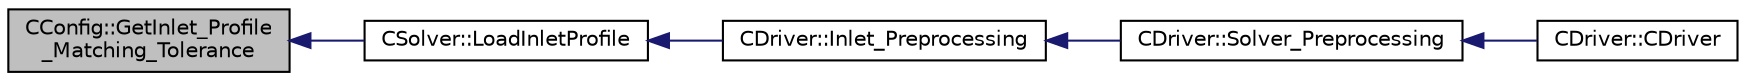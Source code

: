 digraph "CConfig::GetInlet_Profile_Matching_Tolerance"
{
  edge [fontname="Helvetica",fontsize="10",labelfontname="Helvetica",labelfontsize="10"];
  node [fontname="Helvetica",fontsize="10",shape=record];
  rankdir="LR";
  Node4280 [label="CConfig::GetInlet_Profile\l_Matching_Tolerance",height=0.2,width=0.4,color="black", fillcolor="grey75", style="filled", fontcolor="black"];
  Node4280 -> Node4281 [dir="back",color="midnightblue",fontsize="10",style="solid",fontname="Helvetica"];
  Node4281 [label="CSolver::LoadInletProfile",height=0.2,width=0.4,color="black", fillcolor="white", style="filled",URL="$class_c_solver.html#ad5edf3f378a08715c57d8598a114eb5a",tooltip="Load a inlet profile data from file into a particular solver. "];
  Node4281 -> Node4282 [dir="back",color="midnightblue",fontsize="10",style="solid",fontname="Helvetica"];
  Node4282 [label="CDriver::Inlet_Preprocessing",height=0.2,width=0.4,color="black", fillcolor="white", style="filled",URL="$class_c_driver.html#a8d1d31e052654d8727217a911482b898",tooltip="Preprocess the inlets via file input for all solvers. "];
  Node4282 -> Node4283 [dir="back",color="midnightblue",fontsize="10",style="solid",fontname="Helvetica"];
  Node4283 [label="CDriver::Solver_Preprocessing",height=0.2,width=0.4,color="black", fillcolor="white", style="filled",URL="$class_c_driver.html#add15058928d0b7462a7b8257417d0914",tooltip="Definition and allocation of all solution classes. "];
  Node4283 -> Node4284 [dir="back",color="midnightblue",fontsize="10",style="solid",fontname="Helvetica"];
  Node4284 [label="CDriver::CDriver",height=0.2,width=0.4,color="black", fillcolor="white", style="filled",URL="$class_c_driver.html#a3fca4a013a6efa9bbb38fe78a86b5f3d",tooltip="Constructor of the class. "];
}
